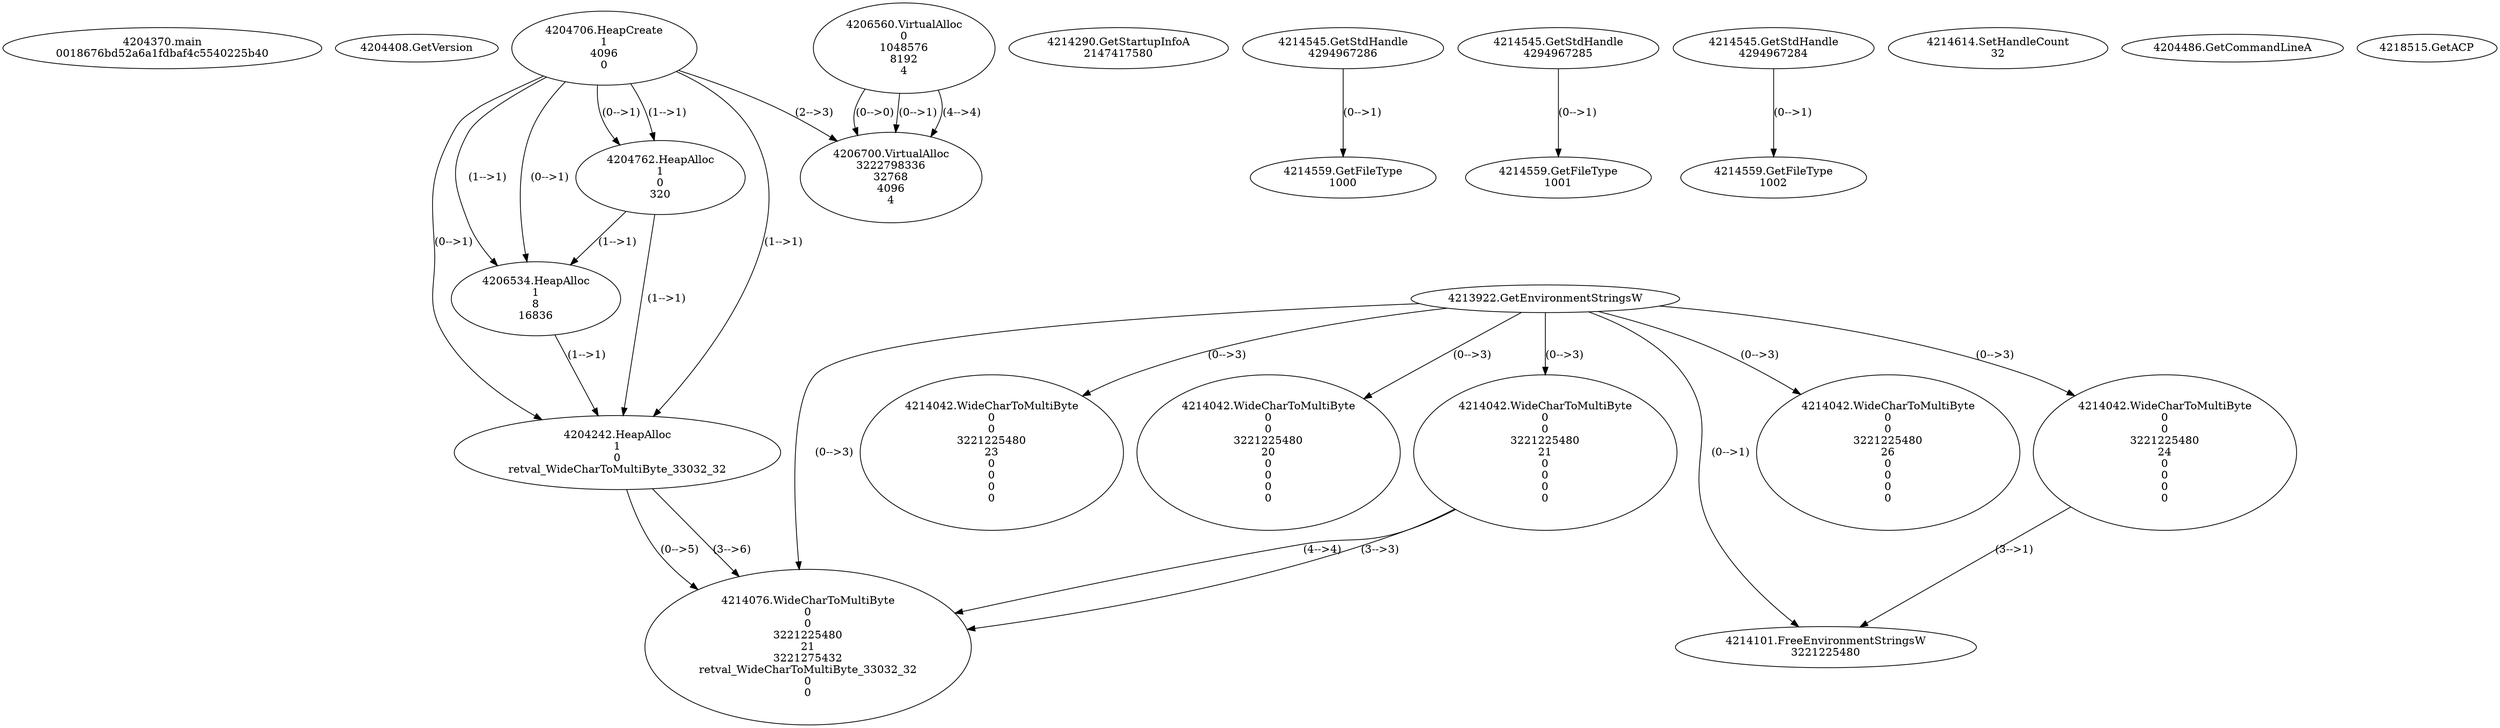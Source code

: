 // Global SCDG with merge call
digraph {
	0 [label="4204370.main
0018676bd52a6a1fdbaf4c5540225b40"]
	1 [label="4204408.GetVersion
"]
	2 [label="4204706.HeapCreate
1
4096
0"]
	3 [label="4204762.HeapAlloc
1
0
320"]
	2 -> 3 [label="(1-->1)"]
	2 -> 3 [label="(0-->1)"]
	4 [label="4206534.HeapAlloc
1
8
16836"]
	2 -> 4 [label="(1-->1)"]
	2 -> 4 [label="(0-->1)"]
	3 -> 4 [label="(1-->1)"]
	5 [label="4206560.VirtualAlloc
0
1048576
8192
4"]
	6 [label="4206700.VirtualAlloc
3222798336
32768
4096
4"]
	5 -> 6 [label="(0-->1)"]
	2 -> 6 [label="(2-->3)"]
	5 -> 6 [label="(4-->4)"]
	5 -> 6 [label="(0-->0)"]
	7 [label="4214290.GetStartupInfoA
2147417580"]
	8 [label="4214545.GetStdHandle
4294967286"]
	9 [label="4214559.GetFileType
1000"]
	8 -> 9 [label="(0-->1)"]
	10 [label="4214545.GetStdHandle
4294967285"]
	11 [label="4214559.GetFileType
1001"]
	10 -> 11 [label="(0-->1)"]
	12 [label="4214545.GetStdHandle
4294967284"]
	13 [label="4214559.GetFileType
1002"]
	12 -> 13 [label="(0-->1)"]
	14 [label="4214614.SetHandleCount
32"]
	15 [label="4204486.GetCommandLineA
"]
	16 [label="4213922.GetEnvironmentStringsW
"]
	17 [label="4214042.WideCharToMultiByte
0
0
3221225480
26
0
0
0
0"]
	16 -> 17 [label="(0-->3)"]
	18 [label="4214042.WideCharToMultiByte
0
0
3221225480
21
0
0
0
0"]
	16 -> 18 [label="(0-->3)"]
	19 [label="4204242.HeapAlloc
1
0
retval_WideCharToMultiByte_33032_32"]
	2 -> 19 [label="(1-->1)"]
	2 -> 19 [label="(0-->1)"]
	3 -> 19 [label="(1-->1)"]
	4 -> 19 [label="(1-->1)"]
	20 [label="4214076.WideCharToMultiByte
0
0
3221225480
21
3221275432
retval_WideCharToMultiByte_33032_32
0
0"]
	16 -> 20 [label="(0-->3)"]
	18 -> 20 [label="(3-->3)"]
	18 -> 20 [label="(4-->4)"]
	19 -> 20 [label="(0-->5)"]
	19 -> 20 [label="(3-->6)"]
	21 [label="4214042.WideCharToMultiByte
0
0
3221225480
24
0
0
0
0"]
	16 -> 21 [label="(0-->3)"]
	22 [label="4214101.FreeEnvironmentStringsW
3221225480"]
	16 -> 22 [label="(0-->1)"]
	21 -> 22 [label="(3-->1)"]
	23 [label="4218515.GetACP
"]
	24 [label="4214042.WideCharToMultiByte
0
0
3221225480
23
0
0
0
0"]
	16 -> 24 [label="(0-->3)"]
	25 [label="4214042.WideCharToMultiByte
0
0
3221225480
20
0
0
0
0"]
	16 -> 25 [label="(0-->3)"]
}

